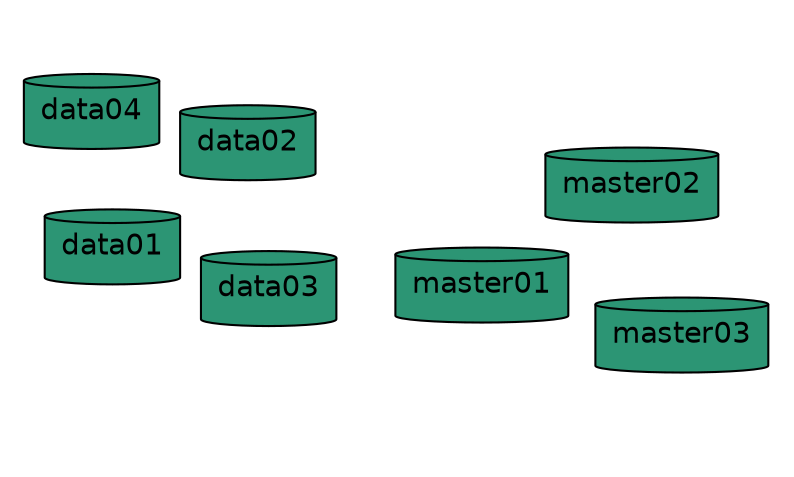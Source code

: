 graph G {
  layout = fdp;

  edge [
        color="white",
  ]

  graph [
         bgcolor=transparent;
         color="white",
         compound=true,
         fontname="Helvetica",
         fontcolor="white",
         label="\nElasticsearch Cluster",
         ranksep=1.5
  ]

  node [
        fillcolor="#2c9574",
        fontname="Helvetica",
        shape="cylinder",
        style="filled"
  ]

  subgraph cluster_0 {
    label = "Data Nodes";
    data01;
    data02;
    data03;
    data04;
    data04;
  }

  subgraph cluster_1 {
    label = "Master Nodes"
    master01;
    master02;
    master03;
  }

  cluster_0 -- cluster_1
}
